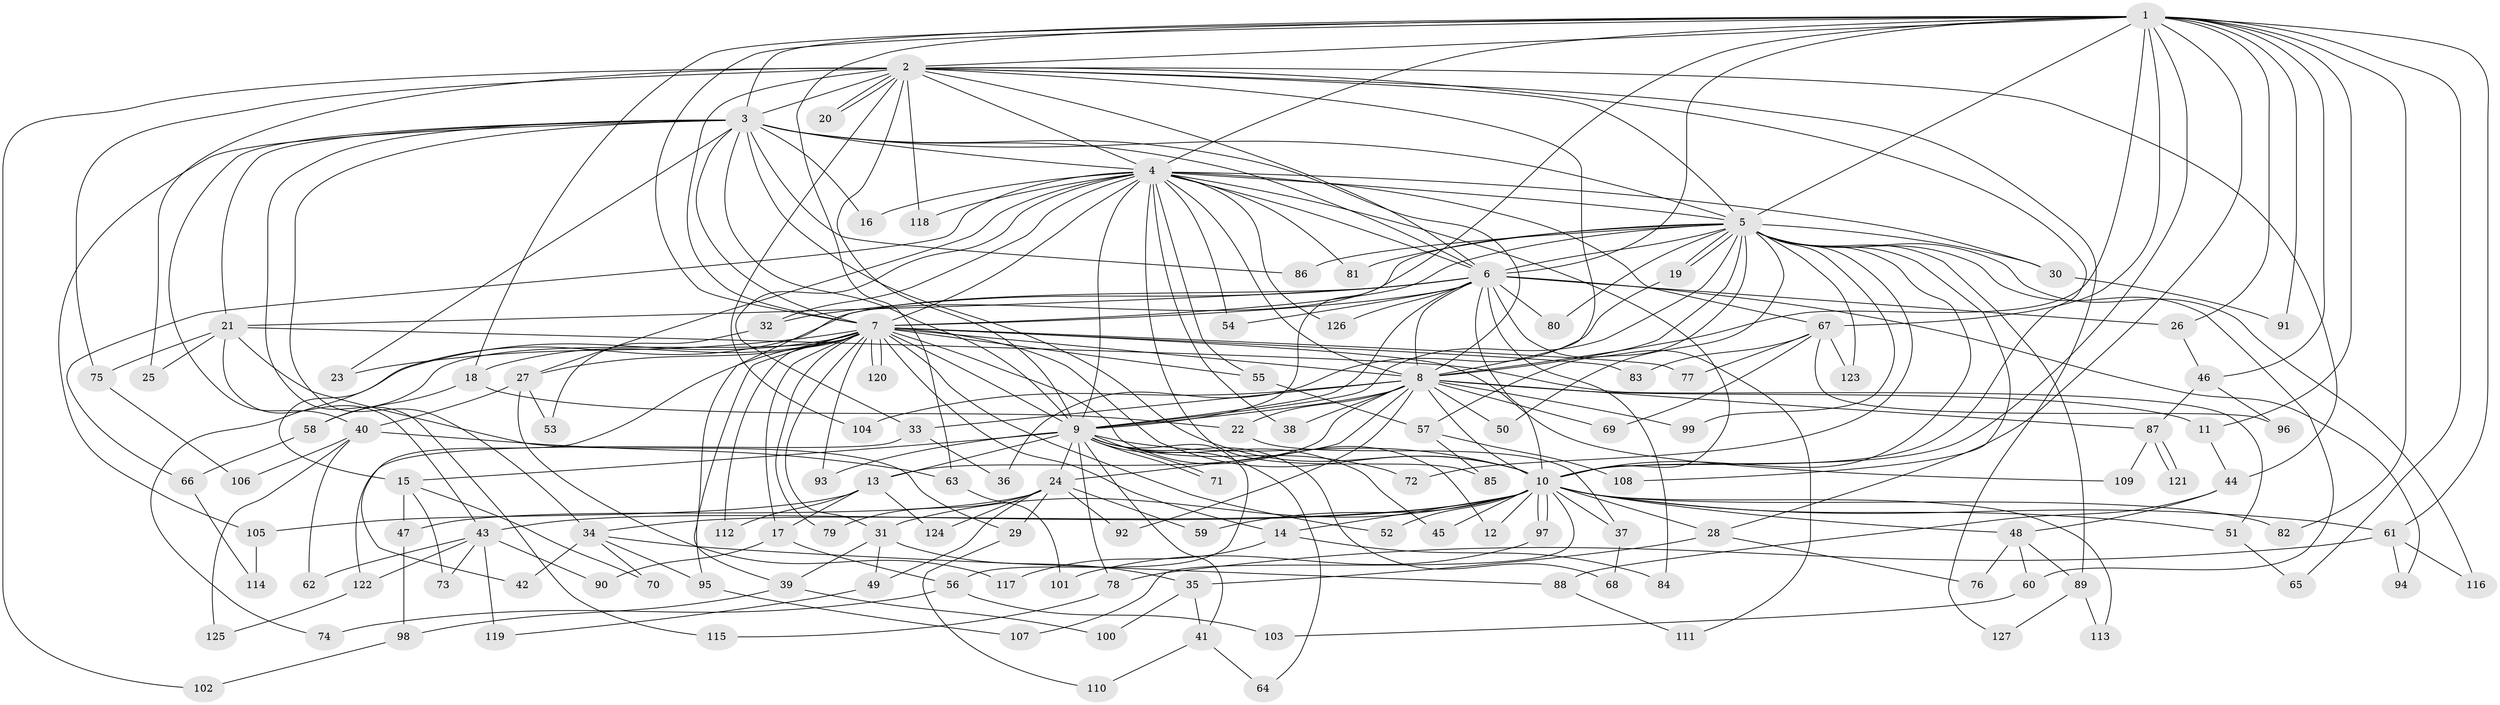 // coarse degree distribution, {21: 0.0196078431372549, 20: 0.0196078431372549, 16: 0.0196078431372549, 19: 0.0196078431372549, 11: 0.0196078431372549, 13: 0.0196078431372549, 17: 0.0196078431372549, 15: 0.0196078431372549, 3: 0.13725490196078433, 14: 0.0196078431372549, 8: 0.058823529411764705, 4: 0.1568627450980392, 5: 0.11764705882352941, 2: 0.23529411764705882, 1: 0.058823529411764705, 6: 0.058823529411764705}
// Generated by graph-tools (version 1.1) at 2025/49/03/04/25 22:49:47]
// undirected, 127 vertices, 279 edges
graph export_dot {
  node [color=gray90,style=filled];
  1;
  2;
  3;
  4;
  5;
  6;
  7;
  8;
  9;
  10;
  11;
  12;
  13;
  14;
  15;
  16;
  17;
  18;
  19;
  20;
  21;
  22;
  23;
  24;
  25;
  26;
  27;
  28;
  29;
  30;
  31;
  32;
  33;
  34;
  35;
  36;
  37;
  38;
  39;
  40;
  41;
  42;
  43;
  44;
  45;
  46;
  47;
  48;
  49;
  50;
  51;
  52;
  53;
  54;
  55;
  56;
  57;
  58;
  59;
  60;
  61;
  62;
  63;
  64;
  65;
  66;
  67;
  68;
  69;
  70;
  71;
  72;
  73;
  74;
  75;
  76;
  77;
  78;
  79;
  80;
  81;
  82;
  83;
  84;
  85;
  86;
  87;
  88;
  89;
  90;
  91;
  92;
  93;
  94;
  95;
  96;
  97;
  98;
  99;
  100;
  101;
  102;
  103;
  104;
  105;
  106;
  107;
  108;
  109;
  110;
  111;
  112;
  113;
  114;
  115;
  116;
  117;
  118;
  119;
  120;
  121;
  122;
  123;
  124;
  125;
  126;
  127;
  1 -- 2;
  1 -- 3;
  1 -- 4;
  1 -- 5;
  1 -- 6;
  1 -- 7;
  1 -- 8;
  1 -- 9;
  1 -- 10;
  1 -- 11;
  1 -- 18;
  1 -- 26;
  1 -- 28;
  1 -- 46;
  1 -- 61;
  1 -- 63;
  1 -- 65;
  1 -- 67;
  1 -- 82;
  1 -- 91;
  2 -- 3;
  2 -- 4;
  2 -- 5;
  2 -- 6;
  2 -- 7;
  2 -- 8;
  2 -- 9;
  2 -- 10;
  2 -- 20;
  2 -- 20;
  2 -- 25;
  2 -- 44;
  2 -- 75;
  2 -- 102;
  2 -- 104;
  2 -- 118;
  2 -- 127;
  3 -- 4;
  3 -- 5;
  3 -- 6;
  3 -- 7;
  3 -- 8;
  3 -- 9;
  3 -- 10;
  3 -- 16;
  3 -- 21;
  3 -- 23;
  3 -- 34;
  3 -- 40;
  3 -- 86;
  3 -- 105;
  3 -- 115;
  4 -- 5;
  4 -- 6;
  4 -- 7;
  4 -- 8;
  4 -- 9;
  4 -- 10;
  4 -- 16;
  4 -- 27;
  4 -- 30;
  4 -- 32;
  4 -- 33;
  4 -- 38;
  4 -- 54;
  4 -- 55;
  4 -- 66;
  4 -- 67;
  4 -- 81;
  4 -- 85;
  4 -- 118;
  4 -- 126;
  5 -- 6;
  5 -- 7;
  5 -- 8;
  5 -- 9;
  5 -- 10;
  5 -- 19;
  5 -- 19;
  5 -- 30;
  5 -- 39;
  5 -- 50;
  5 -- 57;
  5 -- 60;
  5 -- 72;
  5 -- 80;
  5 -- 81;
  5 -- 86;
  5 -- 89;
  5 -- 99;
  5 -- 108;
  5 -- 116;
  5 -- 123;
  6 -- 7;
  6 -- 8;
  6 -- 9;
  6 -- 10;
  6 -- 15;
  6 -- 21;
  6 -- 26;
  6 -- 32;
  6 -- 54;
  6 -- 80;
  6 -- 84;
  6 -- 94;
  6 -- 111;
  6 -- 126;
  7 -- 8;
  7 -- 9;
  7 -- 10;
  7 -- 12;
  7 -- 14;
  7 -- 17;
  7 -- 18;
  7 -- 23;
  7 -- 27;
  7 -- 31;
  7 -- 42;
  7 -- 52;
  7 -- 55;
  7 -- 58;
  7 -- 74;
  7 -- 77;
  7 -- 79;
  7 -- 83;
  7 -- 93;
  7 -- 95;
  7 -- 109;
  7 -- 112;
  7 -- 120;
  7 -- 120;
  8 -- 9;
  8 -- 10;
  8 -- 11;
  8 -- 13;
  8 -- 22;
  8 -- 24;
  8 -- 33;
  8 -- 38;
  8 -- 50;
  8 -- 69;
  8 -- 87;
  8 -- 92;
  8 -- 99;
  8 -- 104;
  9 -- 10;
  9 -- 13;
  9 -- 15;
  9 -- 24;
  9 -- 41;
  9 -- 45;
  9 -- 56;
  9 -- 64;
  9 -- 68;
  9 -- 71;
  9 -- 71;
  9 -- 72;
  9 -- 78;
  9 -- 93;
  10 -- 12;
  10 -- 14;
  10 -- 28;
  10 -- 31;
  10 -- 34;
  10 -- 37;
  10 -- 43;
  10 -- 45;
  10 -- 48;
  10 -- 51;
  10 -- 52;
  10 -- 59;
  10 -- 61;
  10 -- 82;
  10 -- 97;
  10 -- 97;
  10 -- 107;
  10 -- 113;
  11 -- 44;
  13 -- 17;
  13 -- 105;
  13 -- 112;
  13 -- 124;
  14 -- 84;
  14 -- 117;
  15 -- 47;
  15 -- 70;
  15 -- 73;
  17 -- 56;
  17 -- 90;
  18 -- 22;
  18 -- 58;
  19 -- 36;
  21 -- 25;
  21 -- 29;
  21 -- 43;
  21 -- 51;
  21 -- 75;
  22 -- 37;
  24 -- 29;
  24 -- 47;
  24 -- 49;
  24 -- 59;
  24 -- 79;
  24 -- 92;
  24 -- 124;
  26 -- 46;
  27 -- 40;
  27 -- 53;
  27 -- 117;
  28 -- 35;
  28 -- 76;
  29 -- 110;
  30 -- 91;
  31 -- 35;
  31 -- 39;
  31 -- 49;
  32 -- 53;
  33 -- 36;
  33 -- 122;
  34 -- 42;
  34 -- 70;
  34 -- 88;
  34 -- 95;
  35 -- 41;
  35 -- 100;
  37 -- 68;
  39 -- 98;
  39 -- 100;
  40 -- 62;
  40 -- 63;
  40 -- 106;
  40 -- 125;
  41 -- 64;
  41 -- 110;
  43 -- 62;
  43 -- 73;
  43 -- 90;
  43 -- 119;
  43 -- 122;
  44 -- 48;
  44 -- 88;
  46 -- 87;
  46 -- 96;
  47 -- 98;
  48 -- 60;
  48 -- 76;
  48 -- 89;
  49 -- 119;
  51 -- 65;
  55 -- 57;
  56 -- 74;
  56 -- 103;
  57 -- 85;
  57 -- 108;
  58 -- 66;
  60 -- 103;
  61 -- 78;
  61 -- 94;
  61 -- 116;
  63 -- 101;
  66 -- 114;
  67 -- 69;
  67 -- 77;
  67 -- 83;
  67 -- 96;
  67 -- 123;
  75 -- 106;
  78 -- 115;
  87 -- 109;
  87 -- 121;
  87 -- 121;
  88 -- 111;
  89 -- 113;
  89 -- 127;
  95 -- 107;
  97 -- 101;
  98 -- 102;
  105 -- 114;
  122 -- 125;
}
